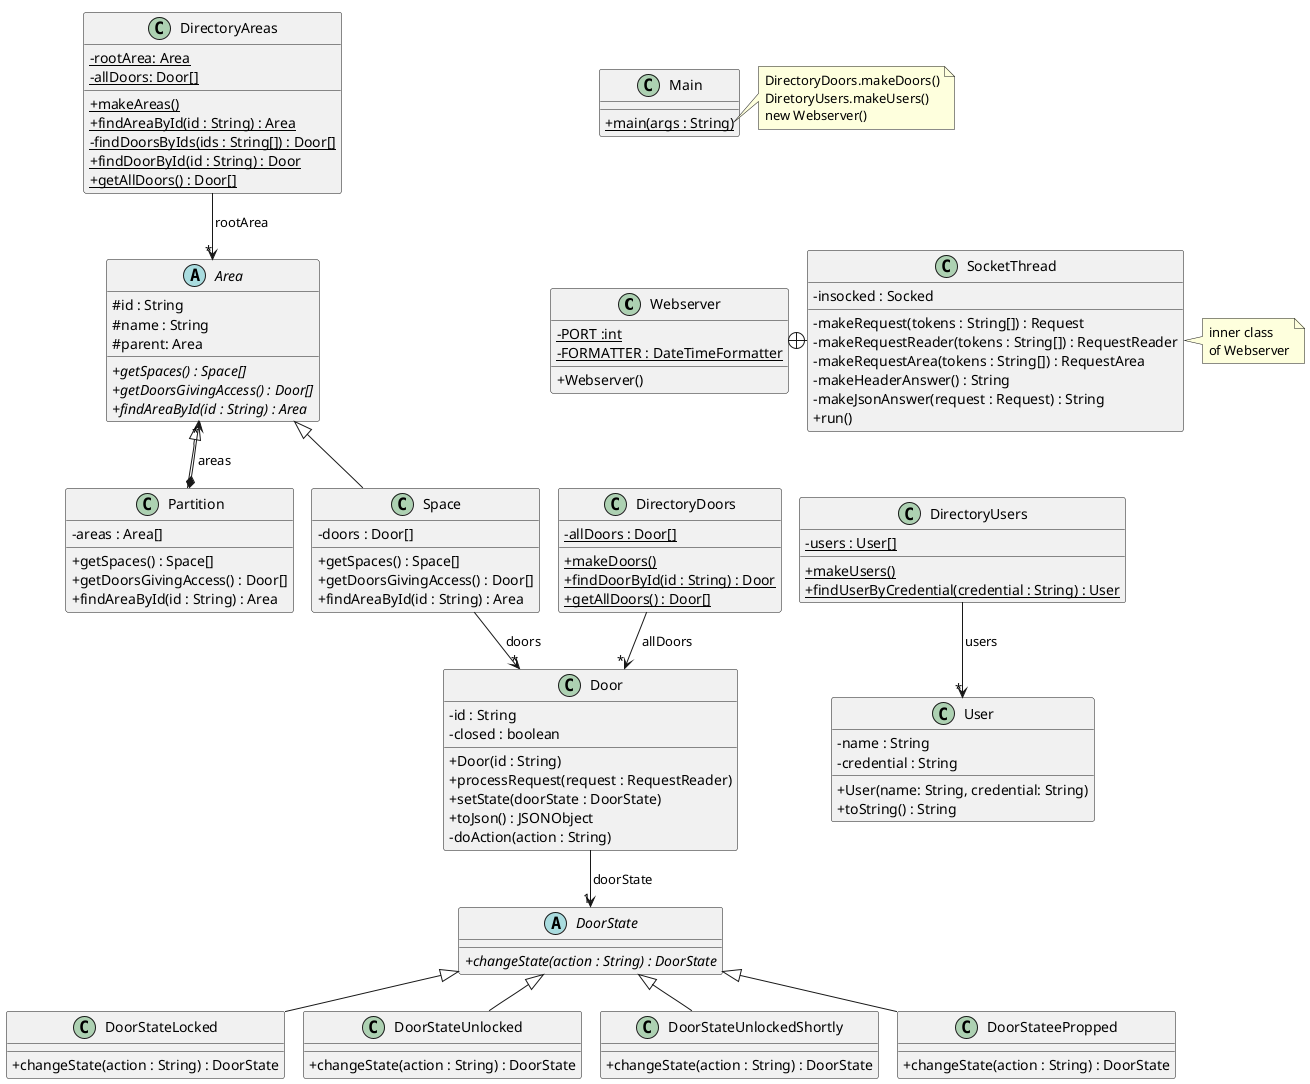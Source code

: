 @startuml
'https://plantuml.com/class-diagram
skinparam classAttributeIconSize 0
!pragma layout smetana

class Webserver {
- {static} PORT :int
- {static} FORMATTER : DateTimeFormatter
+ Webserver()
}

class SocketThread {
- insocked : Socked
- makeRequest(tokens : String[]) : Request
- makeRequestReader(tokens : String[]) : RequestReader
- makeRequestArea(tokens : String[]) : RequestArea
- makeHeaderAnswer() : String
- makeJsonAnswer(request : Request) : String
+ run()
}

Webserver +-right- SocketThread

note right of SocketThread
inner class
of Webserver
end note

class DirectoryAreas
{
{static}-rootArea: Area
{static}-allDoors: Door[]
{static}+makeAreas()
{static}+findAreaById(id : String) : Area
{static}-findDoorsByIds(ids : String[]) : Door[]
{static}+findDoorById(id : String) : Door
{static}+getAllDoors() : Door[]
}

DirectoryAreas --> "*" Area : "rootArea"

class DirectoryDoors {
- {static} allDoors : Door[]
+ {static} makeDoors()
+ {static} findDoorById(id : String) : Door
+ {static} getAllDoors() : Door[]
}

DirectoryDoors --> "*" Door : "allDoors"

class DirectoryUsers {
- {static} users : User[]
+ {static} makeUsers()
+ {static} findUserByCredential(credential : String) : User
}

DirectoryUsers --> "*" User : "users"

class Door {
- id : String
- closed : boolean
+ Door(id : String)
+ processRequest(request : RequestReader)
+ setState(doorState : DoorState)
+ toJson() : JSONObject
'+ toString() : String
'+ isClosed() :boolean
'+ setClosed(b : boolean)
'+ getStateName() : String
- doAction(action : String)

}


class User {
- name : String
- credential : String
+ User(name: String, credential: String)
+ toString() : String
}


class Main {
+ {static} main(args : String)
}

abstract DoorState{
{abstract}+ changeState(action : String) : DoorState
}

class DoorStateLocked extends DoorState{
+ changeState(action : String) : DoorState
}

class DoorStateUnlocked extends DoorState{
+ changeState(action : String) : DoorState
}

class DoorStateUnlockedShortly extends DoorState{
+ changeState(action : String) : DoorState
}

class DoorStateePropped extends DoorState{
+ changeState(action : String) : DoorState
}

abstract Area{
#id : String
#name : String
#parent: Area
{abstract}+ getSpaces() : Space[]
{abstract}+ getDoorsGivingAccess() : Door[]
{abstract}+ findAreaById(id : String) : Area
}

class Space extends Area{
- doors : Door[]
+ getSpaces() : Space[]
+ getDoorsGivingAccess() : Door[]
+ findAreaById(id : String) : Area
}

class Partition extends Area{
- areas : Area[]
+ getSpaces() : Space[]
+ getDoorsGivingAccess() : Door[]
+ findAreaById(id : String) : Area
}

note right of Main::main
DirectoryDoors.makeDoors()
DiretoryUsers.makeUsers()
new Webserver()
end note

Main -[hidden]down- Webserver
Webserver -[hidden]down- DirectoryDoors
DirectoryDoors -[hidden]right- DirectoryUsers
Door -->"1" DoorState : doorState
Partition *-->"*" Area : areas
Space -->"*" Door : doors
@enduml

